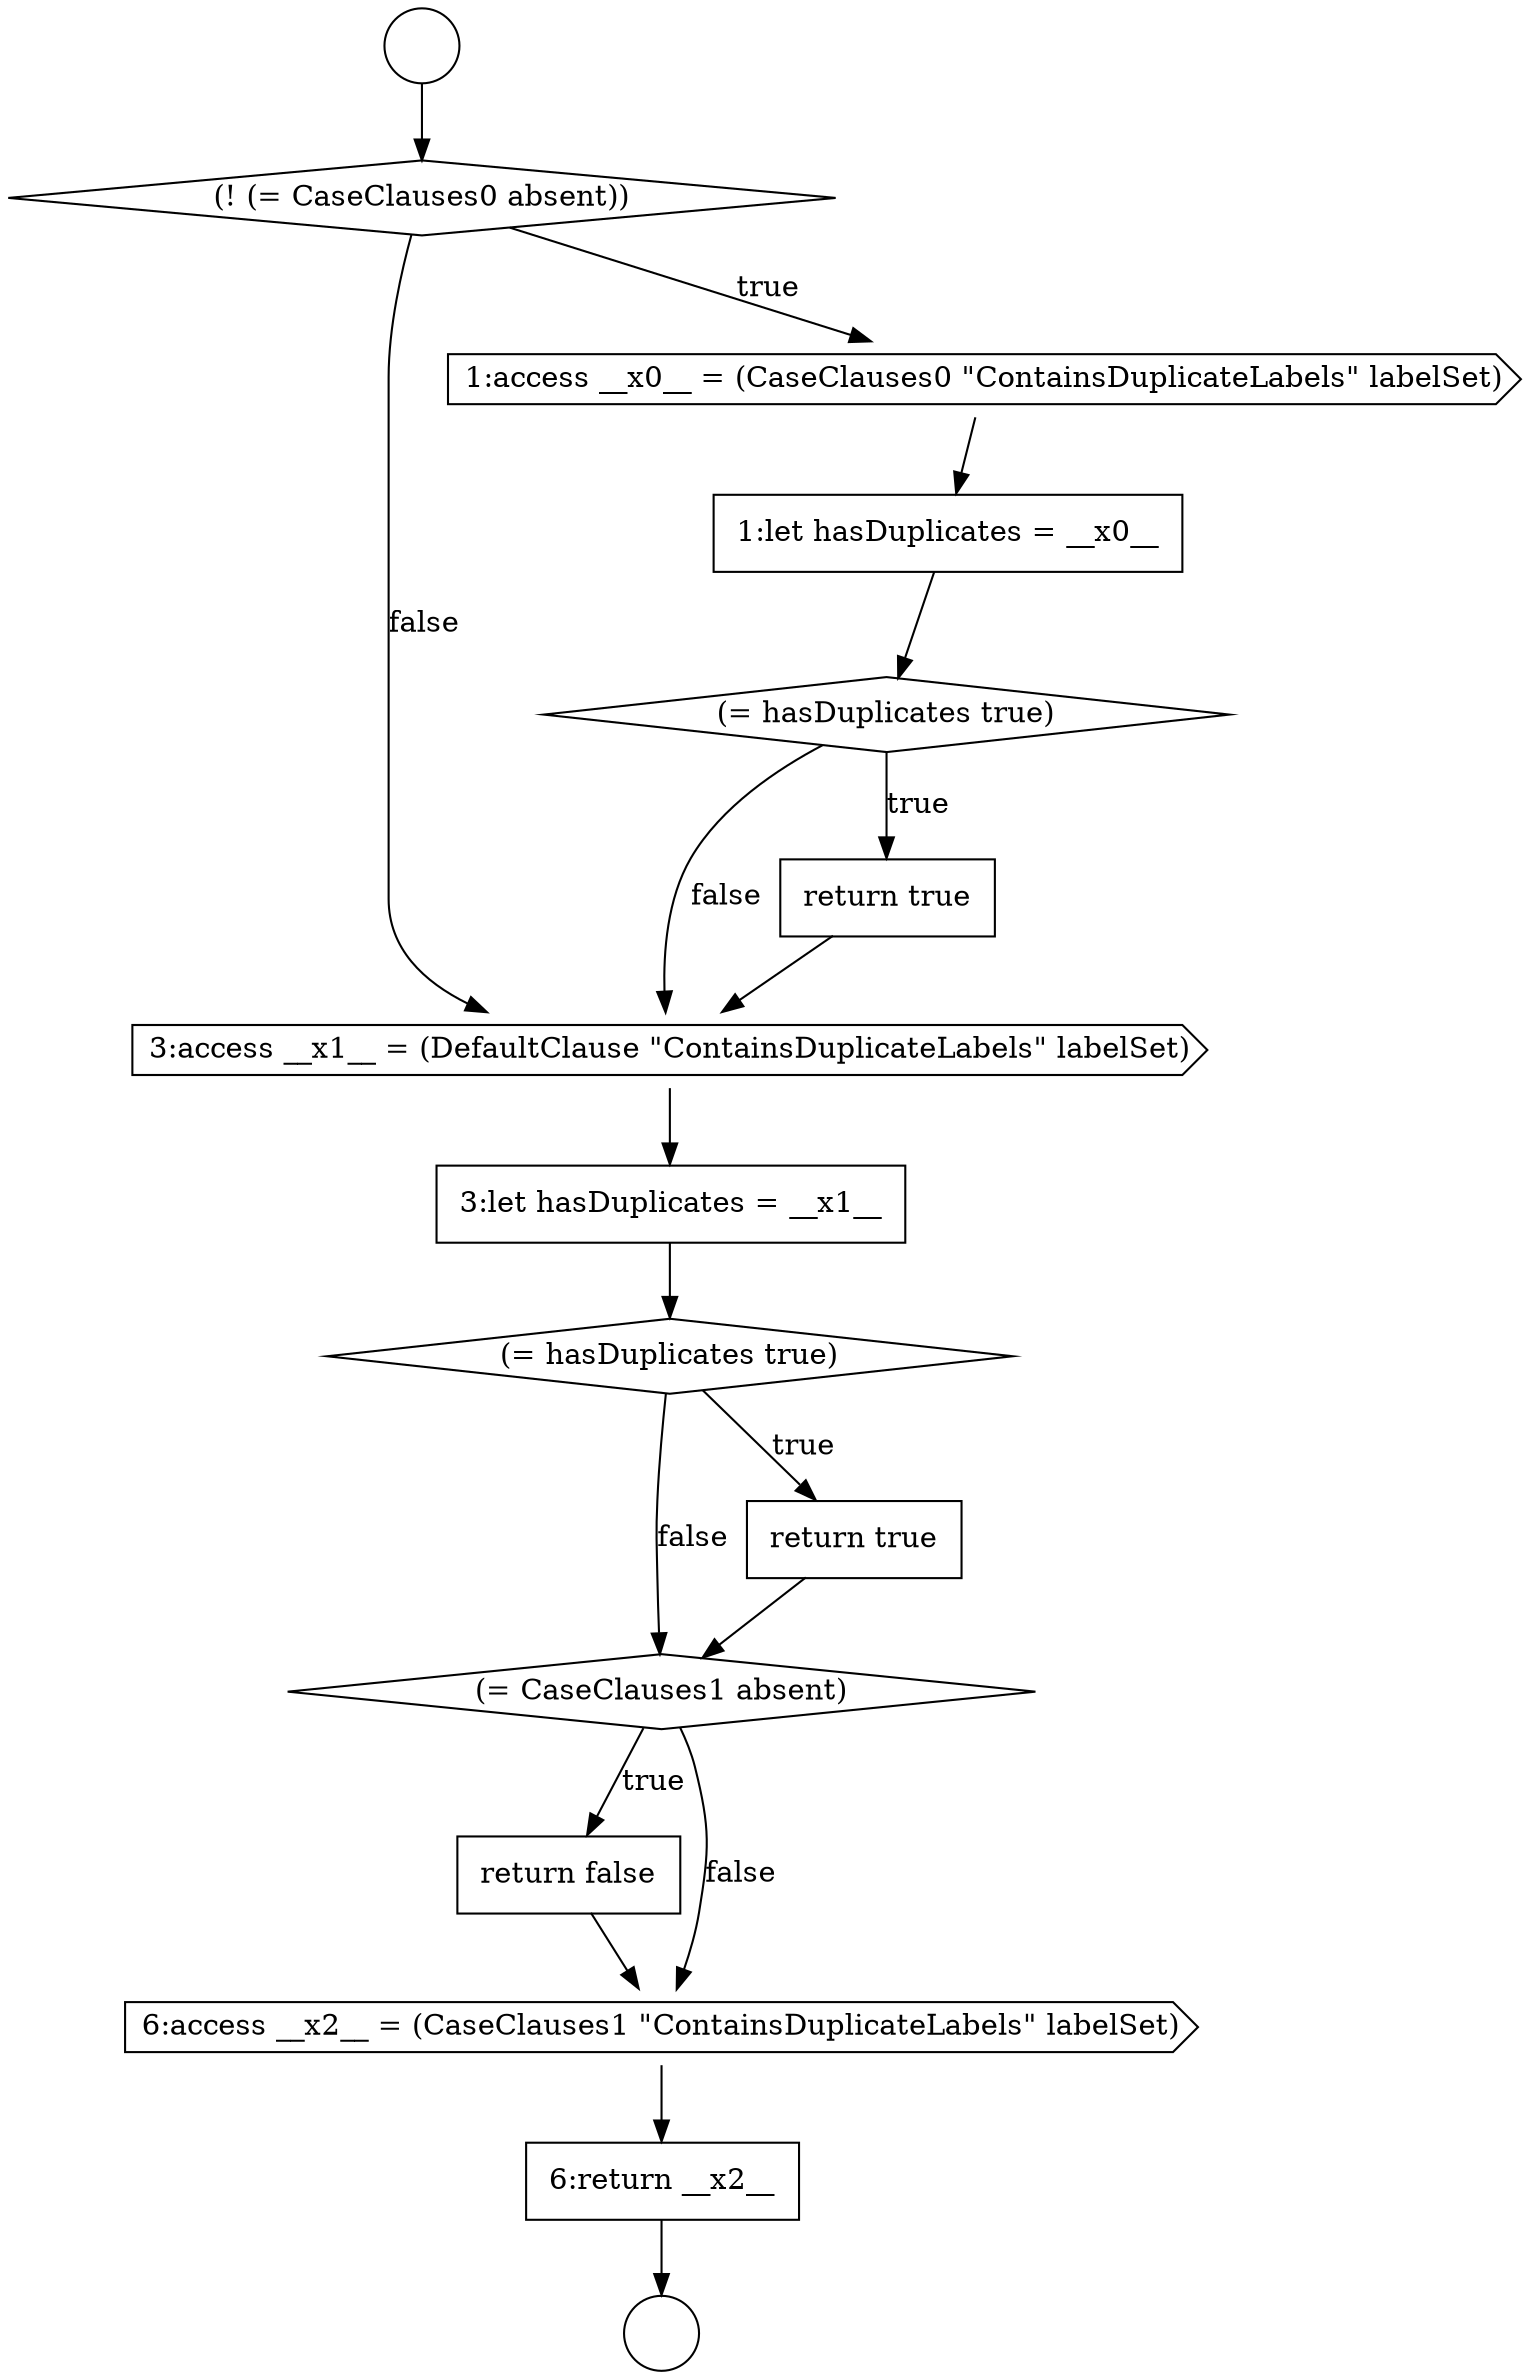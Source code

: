 digraph {
  node6836 [shape=cds, label=<<font color="black">3:access __x1__ = (DefaultClause &quot;ContainsDuplicateLabels&quot; labelSet)</font>> color="black" fillcolor="white" style=filled]
  node6830 [shape=circle label=" " color="black" fillcolor="white" style=filled]
  node6833 [shape=none, margin=0, label=<<font color="black">
    <table border="0" cellborder="1" cellspacing="0" cellpadding="10">
      <tr><td align="left">1:let hasDuplicates = __x0__</td></tr>
    </table>
  </font>> color="black" fillcolor="white" style=filled]
  node6837 [shape=none, margin=0, label=<<font color="black">
    <table border="0" cellborder="1" cellspacing="0" cellpadding="10">
      <tr><td align="left">3:let hasDuplicates = __x1__</td></tr>
    </table>
  </font>> color="black" fillcolor="white" style=filled]
  node6832 [shape=cds, label=<<font color="black">1:access __x0__ = (CaseClauses0 &quot;ContainsDuplicateLabels&quot; labelSet)</font>> color="black" fillcolor="white" style=filled]
  node6834 [shape=diamond, label=<<font color="black">(= hasDuplicates true)</font>> color="black" fillcolor="white" style=filled]
  node6835 [shape=none, margin=0, label=<<font color="black">
    <table border="0" cellborder="1" cellspacing="0" cellpadding="10">
      <tr><td align="left">return true</td></tr>
    </table>
  </font>> color="black" fillcolor="white" style=filled]
  node6840 [shape=diamond, label=<<font color="black">(= CaseClauses1 absent)</font>> color="black" fillcolor="white" style=filled]
  node6841 [shape=none, margin=0, label=<<font color="black">
    <table border="0" cellborder="1" cellspacing="0" cellpadding="10">
      <tr><td align="left">return false</td></tr>
    </table>
  </font>> color="black" fillcolor="white" style=filled]
  node6838 [shape=diamond, label=<<font color="black">(= hasDuplicates true)</font>> color="black" fillcolor="white" style=filled]
  node6843 [shape=none, margin=0, label=<<font color="black">
    <table border="0" cellborder="1" cellspacing="0" cellpadding="10">
      <tr><td align="left">6:return __x2__</td></tr>
    </table>
  </font>> color="black" fillcolor="white" style=filled]
  node6831 [shape=diamond, label=<<font color="black">(! (= CaseClauses0 absent))</font>> color="black" fillcolor="white" style=filled]
  node6829 [shape=circle label=" " color="black" fillcolor="white" style=filled]
  node6842 [shape=cds, label=<<font color="black">6:access __x2__ = (CaseClauses1 &quot;ContainsDuplicateLabels&quot; labelSet)</font>> color="black" fillcolor="white" style=filled]
  node6839 [shape=none, margin=0, label=<<font color="black">
    <table border="0" cellborder="1" cellspacing="0" cellpadding="10">
      <tr><td align="left">return true</td></tr>
    </table>
  </font>> color="black" fillcolor="white" style=filled]
  node6832 -> node6833 [ color="black"]
  node6840 -> node6841 [label=<<font color="black">true</font>> color="black"]
  node6840 -> node6842 [label=<<font color="black">false</font>> color="black"]
  node6842 -> node6843 [ color="black"]
  node6841 -> node6842 [ color="black"]
  node6843 -> node6830 [ color="black"]
  node6831 -> node6832 [label=<<font color="black">true</font>> color="black"]
  node6831 -> node6836 [label=<<font color="black">false</font>> color="black"]
  node6829 -> node6831 [ color="black"]
  node6833 -> node6834 [ color="black"]
  node6834 -> node6835 [label=<<font color="black">true</font>> color="black"]
  node6834 -> node6836 [label=<<font color="black">false</font>> color="black"]
  node6835 -> node6836 [ color="black"]
  node6839 -> node6840 [ color="black"]
  node6838 -> node6839 [label=<<font color="black">true</font>> color="black"]
  node6838 -> node6840 [label=<<font color="black">false</font>> color="black"]
  node6836 -> node6837 [ color="black"]
  node6837 -> node6838 [ color="black"]
}
